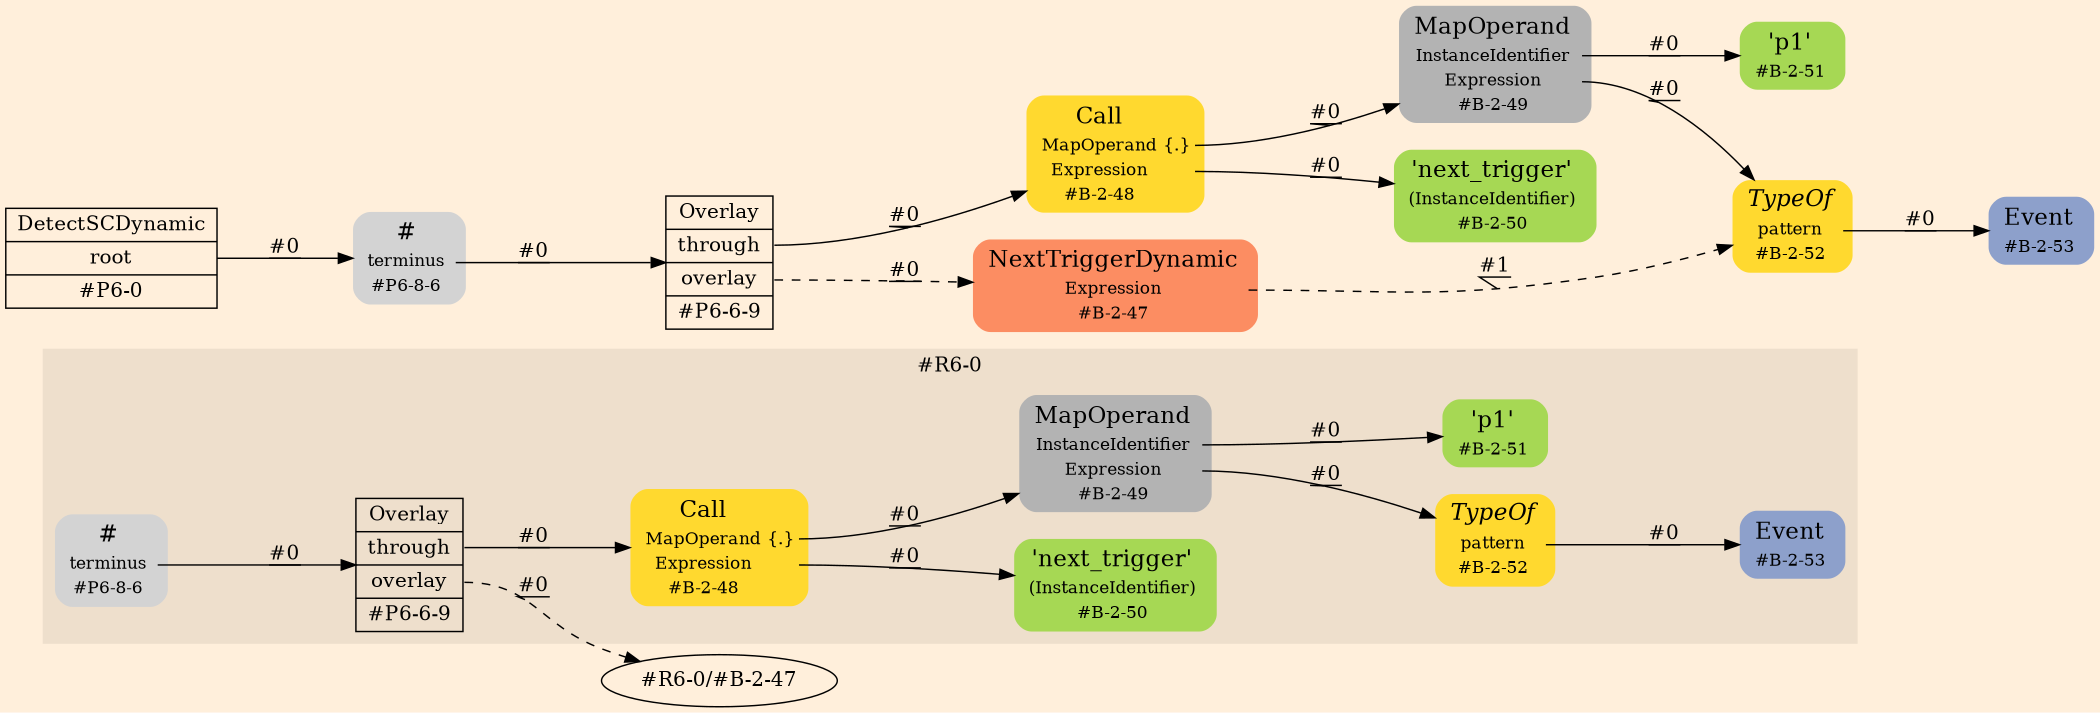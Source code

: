 digraph Inferno {
graph [
rankdir = "LR"
ranksep = 1.0
size = "14,20"
bgcolor = antiquewhite1
color = black
fontcolor = black
];
node [
];
subgraph "cluster#R6-0" {
label = "#R6-0"
style = "filled"
color = antiquewhite2
"#R6-0/#B-2-53" [
shape = "plaintext"
fillcolor = "/set28/3"
label = <<TABLE BORDER="0" CELLBORDER="0" CELLSPACING="0">
 <TR>
  <TD><FONT POINT-SIZE="16.0">Event</FONT></TD>
  <TD></TD>
 </TR>
 <TR>
  <TD>#B-2-53</TD>
  <TD PORT="port0"></TD>
 </TR>
</TABLE>>
style = "rounded,filled"
fontsize = "12"
];
"#R6-0/#P6-6-9" [
shape = "record"
fillcolor = antiquewhite2
label = "<fixed> Overlay | <port0> through | <port1> overlay | <port2> #P6-6-9"
style = "filled"
fontsize = "14"
color = black
fontcolor = black
];
"#R6-0/#B-2-48" [
shape = "plaintext"
fillcolor = "/set28/6"
label = <<TABLE BORDER="0" CELLBORDER="0" CELLSPACING="0">
 <TR>
  <TD><FONT POINT-SIZE="16.0">Call</FONT></TD>
  <TD></TD>
 </TR>
 <TR>
  <TD>MapOperand</TD>
  <TD PORT="port0">{.}</TD>
 </TR>
 <TR>
  <TD>Expression</TD>
  <TD PORT="port1"></TD>
 </TR>
 <TR>
  <TD>#B-2-48</TD>
  <TD PORT="port2"></TD>
 </TR>
</TABLE>>
style = "rounded,filled"
fontsize = "12"
];
"#R6-0/#B-2-49" [
shape = "plaintext"
fillcolor = "/set28/8"
label = <<TABLE BORDER="0" CELLBORDER="0" CELLSPACING="0">
 <TR>
  <TD><FONT POINT-SIZE="16.0">MapOperand</FONT></TD>
  <TD></TD>
 </TR>
 <TR>
  <TD>InstanceIdentifier</TD>
  <TD PORT="port0"></TD>
 </TR>
 <TR>
  <TD>Expression</TD>
  <TD PORT="port1"></TD>
 </TR>
 <TR>
  <TD>#B-2-49</TD>
  <TD PORT="port2"></TD>
 </TR>
</TABLE>>
style = "rounded,filled"
fontsize = "12"
];
"#R6-0/#P6-8-6" [
shape = "plaintext"
label = <<TABLE BORDER="0" CELLBORDER="0" CELLSPACING="0">
 <TR>
  <TD><FONT POINT-SIZE="16.0">#</FONT></TD>
  <TD></TD>
 </TR>
 <TR>
  <TD>terminus</TD>
  <TD PORT="port0"></TD>
 </TR>
 <TR>
  <TD>#P6-8-6</TD>
  <TD PORT="port1"></TD>
 </TR>
</TABLE>>
style = "rounded,filled"
fontsize = "12"
];
"#R6-0/#B-2-52" [
shape = "plaintext"
fillcolor = "/set28/6"
label = <<TABLE BORDER="0" CELLBORDER="0" CELLSPACING="0">
 <TR>
  <TD><FONT POINT-SIZE="16.0"><I>TypeOf</I></FONT></TD>
  <TD></TD>
 </TR>
 <TR>
  <TD>pattern</TD>
  <TD PORT="port0"></TD>
 </TR>
 <TR>
  <TD>#B-2-52</TD>
  <TD PORT="port1"></TD>
 </TR>
</TABLE>>
style = "rounded,filled"
fontsize = "12"
];
"#R6-0/#B-2-51" [
shape = "plaintext"
fillcolor = "/set28/5"
label = <<TABLE BORDER="0" CELLBORDER="0" CELLSPACING="0">
 <TR>
  <TD><FONT POINT-SIZE="16.0">'p1'</FONT></TD>
  <TD></TD>
 </TR>
 <TR>
  <TD>#B-2-51</TD>
  <TD PORT="port0"></TD>
 </TR>
</TABLE>>
style = "rounded,filled"
fontsize = "12"
];
"#R6-0/#B-2-50" [
shape = "plaintext"
fillcolor = "/set28/5"
label = <<TABLE BORDER="0" CELLBORDER="0" CELLSPACING="0">
 <TR>
  <TD><FONT POINT-SIZE="16.0">'next_trigger'</FONT></TD>
  <TD></TD>
 </TR>
 <TR>
  <TD>(InstanceIdentifier)</TD>
  <TD PORT="port0"></TD>
 </TR>
 <TR>
  <TD>#B-2-50</TD>
  <TD PORT="port1"></TD>
 </TR>
</TABLE>>
style = "rounded,filled"
fontsize = "12"
];
}
"#R6-0/#P6-6-9":port0 -> "#R6-0/#B-2-48" [style="solid"
label = "#0"
decorate = true
color = black
fontcolor = black
];
"#R6-0/#P6-6-9":port1 -> "#R6-0/#B-2-47" [style="dashed"
label = "#0"
decorate = true
color = black
fontcolor = black
];
"#R6-0/#B-2-48":port0 -> "#R6-0/#B-2-49" [style="solid"
label = "#0"
decorate = true
color = black
fontcolor = black
];
"#R6-0/#B-2-48":port1 -> "#R6-0/#B-2-50" [style="solid"
label = "#0"
decorate = true
color = black
fontcolor = black
];
"#R6-0/#B-2-49":port0 -> "#R6-0/#B-2-51" [style="solid"
label = "#0"
decorate = true
color = black
fontcolor = black
];
"#R6-0/#B-2-49":port1 -> "#R6-0/#B-2-52" [style="solid"
label = "#0"
decorate = true
color = black
fontcolor = black
];
"#R6-0/#P6-8-6":port0 -> "#R6-0/#P6-6-9" [style="solid"
label = "#0"
decorate = true
color = black
fontcolor = black
];
"#R6-0/#B-2-52":port0 -> "#R6-0/#B-2-53" [style="solid"
label = "#0"
decorate = true
color = black
fontcolor = black
];
"CR#P6-0" [
shape = "record"
fillcolor = antiquewhite1
label = "<fixed> DetectSCDynamic | <port0> root | <port1> #P6-0"
style = "filled"
fontsize = "14"
color = black
fontcolor = black
];
"#P6-8-6" [
shape = "plaintext"
label = <<TABLE BORDER="0" CELLBORDER="0" CELLSPACING="0">
 <TR>
  <TD><FONT POINT-SIZE="16.0">#</FONT></TD>
  <TD></TD>
 </TR>
 <TR>
  <TD>terminus</TD>
  <TD PORT="port0"></TD>
 </TR>
 <TR>
  <TD>#P6-8-6</TD>
  <TD PORT="port1"></TD>
 </TR>
</TABLE>>
style = "rounded,filled"
fontsize = "12"
];
"#P6-6-9" [
shape = "record"
fillcolor = antiquewhite1
label = "<fixed> Overlay | <port0> through | <port1> overlay | <port2> #P6-6-9"
style = "filled"
fontsize = "14"
color = black
fontcolor = black
];
"#B-2-48" [
shape = "plaintext"
fillcolor = "/set28/6"
label = <<TABLE BORDER="0" CELLBORDER="0" CELLSPACING="0">
 <TR>
  <TD><FONT POINT-SIZE="16.0">Call</FONT></TD>
  <TD></TD>
 </TR>
 <TR>
  <TD>MapOperand</TD>
  <TD PORT="port0">{.}</TD>
 </TR>
 <TR>
  <TD>Expression</TD>
  <TD PORT="port1"></TD>
 </TR>
 <TR>
  <TD>#B-2-48</TD>
  <TD PORT="port2"></TD>
 </TR>
</TABLE>>
style = "rounded,filled"
fontsize = "12"
];
"#B-2-49" [
shape = "plaintext"
fillcolor = "/set28/8"
label = <<TABLE BORDER="0" CELLBORDER="0" CELLSPACING="0">
 <TR>
  <TD><FONT POINT-SIZE="16.0">MapOperand</FONT></TD>
  <TD></TD>
 </TR>
 <TR>
  <TD>InstanceIdentifier</TD>
  <TD PORT="port0"></TD>
 </TR>
 <TR>
  <TD>Expression</TD>
  <TD PORT="port1"></TD>
 </TR>
 <TR>
  <TD>#B-2-49</TD>
  <TD PORT="port2"></TD>
 </TR>
</TABLE>>
style = "rounded,filled"
fontsize = "12"
];
"#B-2-51" [
shape = "plaintext"
fillcolor = "/set28/5"
label = <<TABLE BORDER="0" CELLBORDER="0" CELLSPACING="0">
 <TR>
  <TD><FONT POINT-SIZE="16.0">'p1'</FONT></TD>
  <TD></TD>
 </TR>
 <TR>
  <TD>#B-2-51</TD>
  <TD PORT="port0"></TD>
 </TR>
</TABLE>>
style = "rounded,filled"
fontsize = "12"
];
"#B-2-52" [
shape = "plaintext"
fillcolor = "/set28/6"
label = <<TABLE BORDER="0" CELLBORDER="0" CELLSPACING="0">
 <TR>
  <TD><FONT POINT-SIZE="16.0"><I>TypeOf</I></FONT></TD>
  <TD></TD>
 </TR>
 <TR>
  <TD>pattern</TD>
  <TD PORT="port0"></TD>
 </TR>
 <TR>
  <TD>#B-2-52</TD>
  <TD PORT="port1"></TD>
 </TR>
</TABLE>>
style = "rounded,filled"
fontsize = "12"
];
"#B-2-53" [
shape = "plaintext"
fillcolor = "/set28/3"
label = <<TABLE BORDER="0" CELLBORDER="0" CELLSPACING="0">
 <TR>
  <TD><FONT POINT-SIZE="16.0">Event</FONT></TD>
  <TD></TD>
 </TR>
 <TR>
  <TD>#B-2-53</TD>
  <TD PORT="port0"></TD>
 </TR>
</TABLE>>
style = "rounded,filled"
fontsize = "12"
];
"#B-2-50" [
shape = "plaintext"
fillcolor = "/set28/5"
label = <<TABLE BORDER="0" CELLBORDER="0" CELLSPACING="0">
 <TR>
  <TD><FONT POINT-SIZE="16.0">'next_trigger'</FONT></TD>
  <TD></TD>
 </TR>
 <TR>
  <TD>(InstanceIdentifier)</TD>
  <TD PORT="port0"></TD>
 </TR>
 <TR>
  <TD>#B-2-50</TD>
  <TD PORT="port1"></TD>
 </TR>
</TABLE>>
style = "rounded,filled"
fontsize = "12"
];
"#B-2-47" [
shape = "plaintext"
fillcolor = "/set28/2"
label = <<TABLE BORDER="0" CELLBORDER="0" CELLSPACING="0">
 <TR>
  <TD><FONT POINT-SIZE="16.0">NextTriggerDynamic</FONT></TD>
  <TD></TD>
 </TR>
 <TR>
  <TD>Expression</TD>
  <TD PORT="port0"></TD>
 </TR>
 <TR>
  <TD>#B-2-47</TD>
  <TD PORT="port1"></TD>
 </TR>
</TABLE>>
style = "rounded,filled"
fontsize = "12"
];
"CR#P6-0":port0 -> "#P6-8-6" [style="solid"
label = "#0"
decorate = true
color = black
fontcolor = black
];
"#P6-8-6":port0 -> "#P6-6-9" [style="solid"
label = "#0"
decorate = true
color = black
fontcolor = black
];
"#P6-6-9":port0 -> "#B-2-48" [style="solid"
label = "#0"
decorate = true
color = black
fontcolor = black
];
"#P6-6-9":port1 -> "#B-2-47" [style="dashed"
label = "#0"
decorate = true
color = black
fontcolor = black
];
"#B-2-48":port0 -> "#B-2-49" [style="solid"
label = "#0"
decorate = true
color = black
fontcolor = black
];
"#B-2-48":port1 -> "#B-2-50" [style="solid"
label = "#0"
decorate = true
color = black
fontcolor = black
];
"#B-2-49":port0 -> "#B-2-51" [style="solid"
label = "#0"
decorate = true
color = black
fontcolor = black
];
"#B-2-49":port1 -> "#B-2-52" [style="solid"
label = "#0"
decorate = true
color = black
fontcolor = black
];
"#B-2-52":port0 -> "#B-2-53" [style="solid"
label = "#0"
decorate = true
color = black
fontcolor = black
];
"#B-2-47":port0 -> "#B-2-52" [style="dashed"
label = "#1"
decorate = true
color = black
fontcolor = black
];
}
